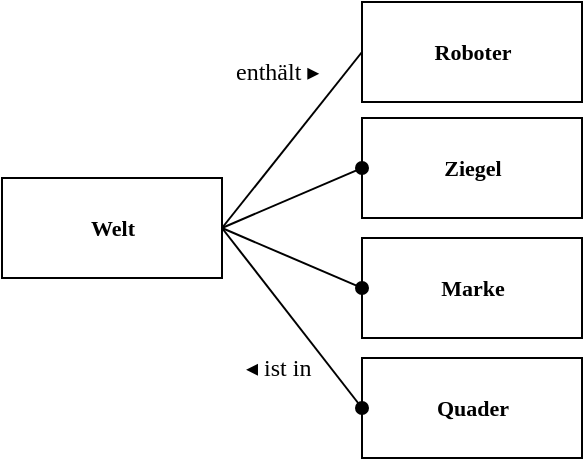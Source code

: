 <mxfile>
    <diagram id="Q8ZCVBfkGdzVq4fk389N" name="Page-1">
        <mxGraphModel dx="1331" dy="1337" grid="1" gridSize="10" guides="1" tooltips="1" connect="1" arrows="1" fold="1" page="1" pageScale="1" pageWidth="827" pageHeight="1169" math="1" shadow="0">
            <root>
                <mxCell id="0"/>
                <mxCell id="1" parent="0"/>
                <mxCell id="70" value="Welt" style="html=1;fontFamily=Alegreya Sans;fontStyle=1;fontSize=11;fontSource=https%3A%2F%2Ffonts.googleapis.com%2Fcss%3Ffamily%3DAlegreya%2BSans;" parent="1" vertex="1">
                    <mxGeometry x="200" y="230" width="110" height="50" as="geometry"/>
                </mxCell>
                <mxCell id="72" value="Roboter" style="html=1;fontFamily=Alegreya Sans;fontStyle=1;fontSize=11;fontSource=https%3A%2F%2Ffonts.googleapis.com%2Fcss%3Ffamily%3DAlegreya%2BSans;" parent="1" vertex="1">
                    <mxGeometry x="380" y="142" width="110" height="50" as="geometry"/>
                </mxCell>
                <mxCell id="73" value="Ziegel" style="html=1;fontFamily=Alegreya Sans;fontStyle=1;fontSize=11;fontSource=https%3A%2F%2Ffonts.googleapis.com%2Fcss%3Ffamily%3DAlegreya%2BSans;" parent="1" vertex="1">
                    <mxGeometry x="380" y="200" width="110" height="50" as="geometry"/>
                </mxCell>
                <mxCell id="74" value="Marke" style="html=1;fontFamily=Alegreya Sans;fontStyle=1;fontSize=11;fontSource=https%3A%2F%2Ffonts.googleapis.com%2Fcss%3Ffamily%3DAlegreya%2BSans;" parent="1" vertex="1">
                    <mxGeometry x="380" y="260" width="110" height="50" as="geometry"/>
                </mxCell>
                <mxCell id="75" value="Quader" style="html=1;fontFamily=Alegreya Sans;fontStyle=1;fontSize=11;fontSource=https%3A%2F%2Ffonts.googleapis.com%2Fcss%3Ffamily%3DAlegreya%2BSans;" parent="1" vertex="1">
                    <mxGeometry x="380" y="320" width="110" height="50" as="geometry"/>
                </mxCell>
                <mxCell id="76" value="" style="endArrow=none;html=1;entryX=0;entryY=0.5;entryDx=0;entryDy=0;exitX=1;exitY=0.5;exitDx=0;exitDy=0;" parent="1" source="70" target="72" edge="1">
                    <mxGeometry width="50" height="50" relative="1" as="geometry">
                        <mxPoint x="190" y="510" as="sourcePoint"/>
                        <mxPoint x="240" y="460" as="targetPoint"/>
                    </mxGeometry>
                </mxCell>
                <mxCell id="77" value="" style="endArrow=oval;html=1;startArrow=none;startFill=0;endFill=1;entryX=0;entryY=0.5;entryDx=0;entryDy=0;exitX=1;exitY=0.5;exitDx=0;exitDy=0;" parent="1" source="70" target="73" edge="1">
                    <mxGeometry width="50" height="50" relative="1" as="geometry">
                        <mxPoint x="210" y="410" as="sourcePoint"/>
                        <mxPoint x="260" y="360" as="targetPoint"/>
                    </mxGeometry>
                </mxCell>
                <mxCell id="78" value="" style="endArrow=oval;html=1;startArrow=none;startFill=0;endFill=1;entryX=0;entryY=0.5;entryDx=0;entryDy=0;exitX=1;exitY=0.5;exitDx=0;exitDy=0;" parent="1" source="70" target="74" edge="1">
                    <mxGeometry width="50" height="50" relative="1" as="geometry">
                        <mxPoint x="310" y="249.211" as="sourcePoint"/>
                        <mxPoint x="390" y="240.789" as="targetPoint"/>
                    </mxGeometry>
                </mxCell>
                <mxCell id="79" value="" style="endArrow=oval;html=1;startArrow=none;startFill=0;endFill=1;entryX=0;entryY=0.5;entryDx=0;entryDy=0;exitX=1;exitY=0.5;exitDx=0;exitDy=0;" parent="1" source="70" target="75" edge="1">
                    <mxGeometry width="50" height="50" relative="1" as="geometry">
                        <mxPoint x="320" y="259.211" as="sourcePoint"/>
                        <mxPoint x="400" y="250.789" as="targetPoint"/>
                    </mxGeometry>
                </mxCell>
                <mxCell id="80" value="◂ ist in" style="text;html=1;strokeColor=none;fillColor=none;align=left;verticalAlign=middle;whiteSpace=wrap;rounded=0;fontFamily=Alegreya;" vertex="1" parent="1">
                    <mxGeometry x="320" y="310" width="60" height="30" as="geometry"/>
                </mxCell>
                <mxCell id="81" value="enthält ▸&amp;nbsp;" style="text;html=1;strokeColor=none;fillColor=none;align=left;verticalAlign=middle;whiteSpace=wrap;rounded=0;fontFamily=Alegreya;" vertex="1" parent="1">
                    <mxGeometry x="315" y="162" width="70" height="30" as="geometry"/>
                </mxCell>
            </root>
        </mxGraphModel>
    </diagram>
</mxfile>
